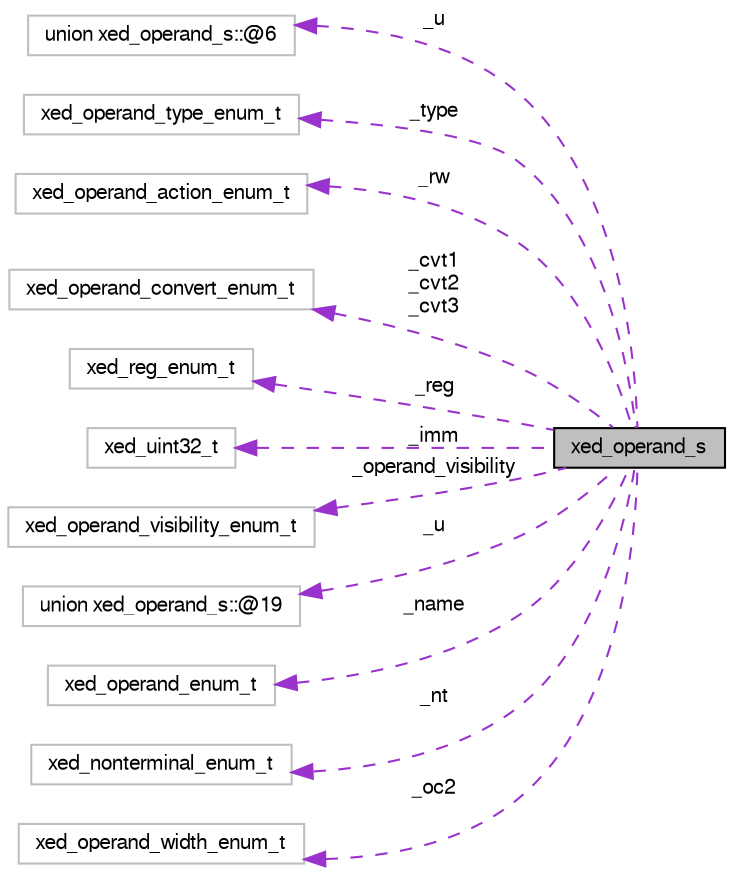 digraph G
{
  bgcolor="transparent";
  edge [fontname="FreeSans",fontsize="10",labelfontname="FreeSans",labelfontsize="10"];
  node [fontname="FreeSans",fontsize="10",shape=record];
  rankdir=LR;
  Node1 [label="xed_operand_s",height=0.2,width=0.4,color="black", fillcolor="grey75", style="filled" fontcolor="black"];
  Node2 -> Node1 [dir=back,color="darkorchid3",fontsize="10",style="dashed",label="_u",fontname="FreeSans"];
  Node2 [label="union xed_operand_s::@6",height=0.2,width=0.4,color="grey75"];
  Node3 -> Node1 [dir=back,color="darkorchid3",fontsize="10",style="dashed",label="_type",fontname="FreeSans"];
  Node3 [label="xed_operand_type_enum_t",height=0.2,width=0.4,color="grey75"];
  Node4 -> Node1 [dir=back,color="darkorchid3",fontsize="10",style="dashed",label="_rw",fontname="FreeSans"];
  Node4 [label="xed_operand_action_enum_t",height=0.2,width=0.4,color="grey75"];
  Node5 -> Node1 [dir=back,color="darkorchid3",fontsize="10",style="dashed",label="_cvt1\n_cvt2\n_cvt3",fontname="FreeSans"];
  Node5 [label="xed_operand_convert_enum_t",height=0.2,width=0.4,color="grey75"];
  Node6 -> Node1 [dir=back,color="darkorchid3",fontsize="10",style="dashed",label="_reg",fontname="FreeSans"];
  Node6 [label="xed_reg_enum_t",height=0.2,width=0.4,color="grey75"];
  Node7 -> Node1 [dir=back,color="darkorchid3",fontsize="10",style="dashed",label="_imm",fontname="FreeSans"];
  Node7 [label="xed_uint32_t",height=0.2,width=0.4,color="grey75"];
  Node8 -> Node1 [dir=back,color="darkorchid3",fontsize="10",style="dashed",label="_operand_visibility",fontname="FreeSans"];
  Node8 [label="xed_operand_visibility_enum_t",height=0.2,width=0.4,color="grey75"];
  Node9 -> Node1 [dir=back,color="darkorchid3",fontsize="10",style="dashed",label="_u",fontname="FreeSans"];
  Node9 [label="union xed_operand_s::@19",height=0.2,width=0.4,color="grey75"];
  Node10 -> Node1 [dir=back,color="darkorchid3",fontsize="10",style="dashed",label="_name",fontname="FreeSans"];
  Node10 [label="xed_operand_enum_t",height=0.2,width=0.4,color="grey75"];
  Node11 -> Node1 [dir=back,color="darkorchid3",fontsize="10",style="dashed",label="_nt",fontname="FreeSans"];
  Node11 [label="xed_nonterminal_enum_t",height=0.2,width=0.4,color="grey75"];
  Node12 -> Node1 [dir=back,color="darkorchid3",fontsize="10",style="dashed",label="_oc2",fontname="FreeSans"];
  Node12 [label="xed_operand_width_enum_t",height=0.2,width=0.4,color="grey75"];
}
